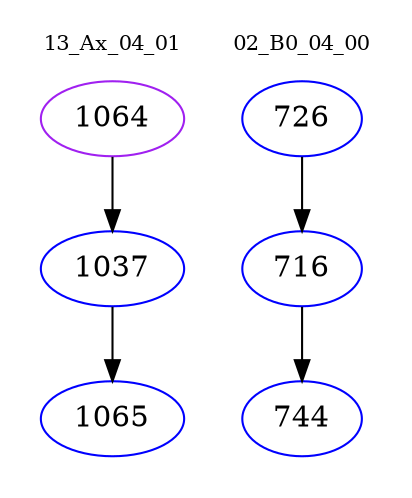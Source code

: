 digraph{
subgraph cluster_0 {
color = white
label = "13_Ax_04_01";
fontsize=10;
T0_1064 [label="1064", color="purple"]
T0_1064 -> T0_1037 [color="black"]
T0_1037 [label="1037", color="blue"]
T0_1037 -> T0_1065 [color="black"]
T0_1065 [label="1065", color="blue"]
}
subgraph cluster_1 {
color = white
label = "02_B0_04_00";
fontsize=10;
T1_726 [label="726", color="blue"]
T1_726 -> T1_716 [color="black"]
T1_716 [label="716", color="blue"]
T1_716 -> T1_744 [color="black"]
T1_744 [label="744", color="blue"]
}
}
